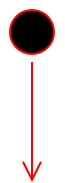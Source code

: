 <mxfile version="21.5.2" type="github">
  <diagram name="Trang-1" id="Wo1rhTGzUEvQ1JcT_uwH">
    <mxGraphModel dx="2113" dy="789" grid="1" gridSize="10" guides="1" tooltips="1" connect="1" arrows="1" fold="1" page="1" pageScale="1" pageWidth="1169" pageHeight="827" math="0" shadow="0">
      <root>
        <mxCell id="0" />
        <mxCell id="1" parent="0" />
        <mxCell id="qsTO52kbwodbmaQSsGO7-2" value="" style="ellipse;html=1;shape=startState;fillColor=#000000;strokeColor=#ff0000;fontSize=16;" vertex="1" parent="1">
          <mxGeometry x="-460" y="340" width="30" height="30" as="geometry" />
        </mxCell>
        <mxCell id="qsTO52kbwodbmaQSsGO7-3" value="" style="edgeStyle=orthogonalEdgeStyle;html=1;verticalAlign=bottom;endArrow=open;endSize=8;strokeColor=#ff0000;rounded=0;fontSize=12;curved=1;" edge="1" source="qsTO52kbwodbmaQSsGO7-2" parent="1">
          <mxGeometry relative="1" as="geometry">
            <mxPoint x="-445" y="430" as="targetPoint" />
            <Array as="points">
              <mxPoint x="-445" y="340" />
            </Array>
          </mxGeometry>
        </mxCell>
      </root>
    </mxGraphModel>
  </diagram>
</mxfile>
